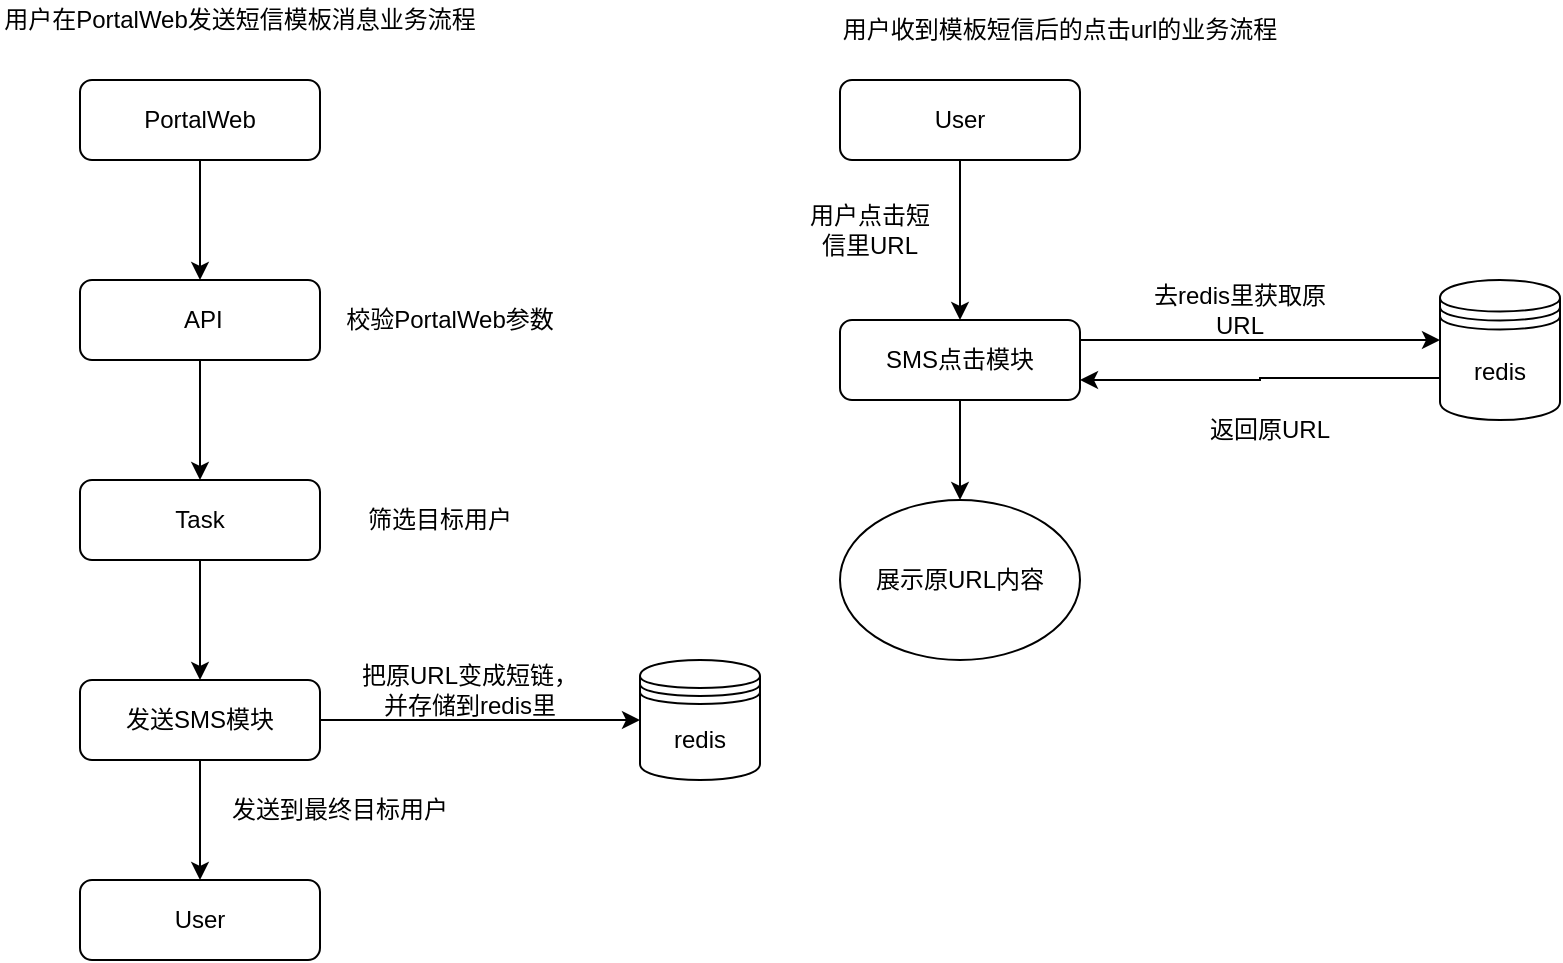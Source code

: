 <mxfile version="15.5.0" type="github">
  <diagram id="C5RBs43oDa-KdzZeNtuy" name="Page-1">
    <mxGraphModel dx="1422" dy="762" grid="1" gridSize="10" guides="1" tooltips="1" connect="1" arrows="1" fold="1" page="1" pageScale="1" pageWidth="827" pageHeight="1169" math="0" shadow="0">
      <root>
        <mxCell id="WIyWlLk6GJQsqaUBKTNV-0" />
        <mxCell id="WIyWlLk6GJQsqaUBKTNV-1" parent="WIyWlLk6GJQsqaUBKTNV-0" />
        <mxCell id="pxMcqOLsaKth9VVLzIER-1" style="edgeStyle=orthogonalEdgeStyle;rounded=0;orthogonalLoop=1;jettySize=auto;html=1;exitX=0.5;exitY=1;exitDx=0;exitDy=0;entryX=0.5;entryY=0;entryDx=0;entryDy=0;" edge="1" parent="WIyWlLk6GJQsqaUBKTNV-1" source="WIyWlLk6GJQsqaUBKTNV-3" target="WIyWlLk6GJQsqaUBKTNV-7">
          <mxGeometry relative="1" as="geometry" />
        </mxCell>
        <mxCell id="WIyWlLk6GJQsqaUBKTNV-3" value="PortalWeb" style="rounded=1;whiteSpace=wrap;html=1;fontSize=12;glass=0;strokeWidth=1;shadow=0;" parent="WIyWlLk6GJQsqaUBKTNV-1" vertex="1">
          <mxGeometry x="40" y="80" width="120" height="40" as="geometry" />
        </mxCell>
        <mxCell id="pxMcqOLsaKth9VVLzIER-0" style="edgeStyle=orthogonalEdgeStyle;rounded=0;orthogonalLoop=1;jettySize=auto;html=1;exitX=0.5;exitY=1;exitDx=0;exitDy=0;entryX=0.5;entryY=0;entryDx=0;entryDy=0;" edge="1" parent="WIyWlLk6GJQsqaUBKTNV-1" source="WIyWlLk6GJQsqaUBKTNV-7" target="WIyWlLk6GJQsqaUBKTNV-12">
          <mxGeometry relative="1" as="geometry" />
        </mxCell>
        <mxCell id="WIyWlLk6GJQsqaUBKTNV-7" value="&amp;nbsp;API" style="rounded=1;whiteSpace=wrap;html=1;fontSize=12;glass=0;strokeWidth=1;shadow=0;" parent="WIyWlLk6GJQsqaUBKTNV-1" vertex="1">
          <mxGeometry x="40" y="180" width="120" height="40" as="geometry" />
        </mxCell>
        <mxCell id="pxMcqOLsaKth9VVLzIER-5" style="edgeStyle=orthogonalEdgeStyle;rounded=0;orthogonalLoop=1;jettySize=auto;html=1;entryX=0;entryY=0.5;entryDx=0;entryDy=0;" edge="1" parent="WIyWlLk6GJQsqaUBKTNV-1" source="WIyWlLk6GJQsqaUBKTNV-11" target="pxMcqOLsaKth9VVLzIER-4">
          <mxGeometry relative="1" as="geometry" />
        </mxCell>
        <mxCell id="pxMcqOLsaKth9VVLzIER-7" style="edgeStyle=orthogonalEdgeStyle;rounded=0;orthogonalLoop=1;jettySize=auto;html=1;exitX=0.5;exitY=1;exitDx=0;exitDy=0;entryX=0.5;entryY=0;entryDx=0;entryDy=0;" edge="1" parent="WIyWlLk6GJQsqaUBKTNV-1" source="WIyWlLk6GJQsqaUBKTNV-11" target="pxMcqOLsaKth9VVLzIER-6">
          <mxGeometry relative="1" as="geometry" />
        </mxCell>
        <mxCell id="WIyWlLk6GJQsqaUBKTNV-11" value="发送SMS模块" style="rounded=1;whiteSpace=wrap;html=1;fontSize=12;glass=0;strokeWidth=1;shadow=0;" parent="WIyWlLk6GJQsqaUBKTNV-1" vertex="1">
          <mxGeometry x="40" y="380" width="120" height="40" as="geometry" />
        </mxCell>
        <mxCell id="pxMcqOLsaKth9VVLzIER-2" style="edgeStyle=orthogonalEdgeStyle;rounded=0;orthogonalLoop=1;jettySize=auto;html=1;exitX=0.5;exitY=1;exitDx=0;exitDy=0;" edge="1" parent="WIyWlLk6GJQsqaUBKTNV-1" source="WIyWlLk6GJQsqaUBKTNV-12" target="WIyWlLk6GJQsqaUBKTNV-11">
          <mxGeometry relative="1" as="geometry" />
        </mxCell>
        <mxCell id="WIyWlLk6GJQsqaUBKTNV-12" value="Task" style="rounded=1;whiteSpace=wrap;html=1;fontSize=12;glass=0;strokeWidth=1;shadow=0;" parent="WIyWlLk6GJQsqaUBKTNV-1" vertex="1">
          <mxGeometry x="40" y="280" width="120" height="40" as="geometry" />
        </mxCell>
        <mxCell id="pxMcqOLsaKth9VVLzIER-4" value="redis" style="shape=datastore;whiteSpace=wrap;html=1;" vertex="1" parent="WIyWlLk6GJQsqaUBKTNV-1">
          <mxGeometry x="320" y="370" width="60" height="60" as="geometry" />
        </mxCell>
        <mxCell id="pxMcqOLsaKth9VVLzIER-6" value="User" style="rounded=1;whiteSpace=wrap;html=1;fontSize=12;glass=0;strokeWidth=1;shadow=0;" vertex="1" parent="WIyWlLk6GJQsqaUBKTNV-1">
          <mxGeometry x="40" y="480" width="120" height="40" as="geometry" />
        </mxCell>
        <mxCell id="pxMcqOLsaKth9VVLzIER-10" style="edgeStyle=orthogonalEdgeStyle;rounded=0;orthogonalLoop=1;jettySize=auto;html=1;entryX=0.5;entryY=0;entryDx=0;entryDy=0;" edge="1" parent="WIyWlLk6GJQsqaUBKTNV-1" source="pxMcqOLsaKth9VVLzIER-8" target="pxMcqOLsaKth9VVLzIER-9">
          <mxGeometry relative="1" as="geometry" />
        </mxCell>
        <mxCell id="pxMcqOLsaKth9VVLzIER-8" value="User" style="rounded=1;whiteSpace=wrap;html=1;fontSize=12;glass=0;strokeWidth=1;shadow=0;" vertex="1" parent="WIyWlLk6GJQsqaUBKTNV-1">
          <mxGeometry x="420" y="80" width="120" height="40" as="geometry" />
        </mxCell>
        <mxCell id="pxMcqOLsaKth9VVLzIER-16" style="edgeStyle=orthogonalEdgeStyle;rounded=0;orthogonalLoop=1;jettySize=auto;html=1;exitX=1;exitY=0.25;exitDx=0;exitDy=0;" edge="1" parent="WIyWlLk6GJQsqaUBKTNV-1" source="pxMcqOLsaKth9VVLzIER-9">
          <mxGeometry relative="1" as="geometry">
            <mxPoint x="720" y="210" as="targetPoint" />
          </mxGeometry>
        </mxCell>
        <mxCell id="pxMcqOLsaKth9VVLzIER-32" style="edgeStyle=orthogonalEdgeStyle;rounded=0;orthogonalLoop=1;jettySize=auto;html=1;exitX=0.5;exitY=1;exitDx=0;exitDy=0;entryX=0.5;entryY=0;entryDx=0;entryDy=0;" edge="1" parent="WIyWlLk6GJQsqaUBKTNV-1" source="pxMcqOLsaKth9VVLzIER-9" target="pxMcqOLsaKth9VVLzIER-31">
          <mxGeometry relative="1" as="geometry" />
        </mxCell>
        <mxCell id="pxMcqOLsaKth9VVLzIER-9" value="SMS点击模块" style="rounded=1;whiteSpace=wrap;html=1;fontSize=12;glass=0;strokeWidth=1;shadow=0;" vertex="1" parent="WIyWlLk6GJQsqaUBKTNV-1">
          <mxGeometry x="420" y="200" width="120" height="40" as="geometry" />
        </mxCell>
        <mxCell id="pxMcqOLsaKth9VVLzIER-18" style="edgeStyle=orthogonalEdgeStyle;rounded=0;orthogonalLoop=1;jettySize=auto;html=1;exitX=0;exitY=0.7;exitDx=0;exitDy=0;entryX=1;entryY=0.75;entryDx=0;entryDy=0;" edge="1" parent="WIyWlLk6GJQsqaUBKTNV-1" source="pxMcqOLsaKth9VVLzIER-11" target="pxMcqOLsaKth9VVLzIER-9">
          <mxGeometry relative="1" as="geometry" />
        </mxCell>
        <mxCell id="pxMcqOLsaKth9VVLzIER-11" value="redis" style="shape=datastore;whiteSpace=wrap;html=1;" vertex="1" parent="WIyWlLk6GJQsqaUBKTNV-1">
          <mxGeometry x="720" y="180" width="60" height="70" as="geometry" />
        </mxCell>
        <mxCell id="pxMcqOLsaKth9VVLzIER-19" value="去redis里获取原URL" style="text;html=1;strokeColor=none;fillColor=none;align=center;verticalAlign=middle;whiteSpace=wrap;rounded=0;" vertex="1" parent="WIyWlLk6GJQsqaUBKTNV-1">
          <mxGeometry x="570" y="180" width="100" height="30" as="geometry" />
        </mxCell>
        <mxCell id="pxMcqOLsaKth9VVLzIER-20" value="用户在PortalWeb发送短信模板消息业务流程" style="text;html=1;strokeColor=none;fillColor=none;align=center;verticalAlign=middle;whiteSpace=wrap;rounded=0;" vertex="1" parent="WIyWlLk6GJQsqaUBKTNV-1">
          <mxGeometry y="40" width="240" height="20" as="geometry" />
        </mxCell>
        <mxCell id="pxMcqOLsaKth9VVLzIER-22" value="校验PortalWeb参数" style="text;html=1;strokeColor=none;fillColor=none;align=center;verticalAlign=middle;whiteSpace=wrap;rounded=0;" vertex="1" parent="WIyWlLk6GJQsqaUBKTNV-1">
          <mxGeometry x="170" y="185" width="110" height="30" as="geometry" />
        </mxCell>
        <mxCell id="pxMcqOLsaKth9VVLzIER-23" value="筛选目标用户" style="text;html=1;strokeColor=none;fillColor=none;align=center;verticalAlign=middle;whiteSpace=wrap;rounded=0;" vertex="1" parent="WIyWlLk6GJQsqaUBKTNV-1">
          <mxGeometry x="170" y="285" width="100" height="30" as="geometry" />
        </mxCell>
        <mxCell id="pxMcqOLsaKth9VVLzIER-24" value="把原URL变成短链，并存储到redis里" style="text;html=1;strokeColor=none;fillColor=none;align=center;verticalAlign=middle;whiteSpace=wrap;rounded=0;" vertex="1" parent="WIyWlLk6GJQsqaUBKTNV-1">
          <mxGeometry x="180" y="370" width="110" height="30" as="geometry" />
        </mxCell>
        <mxCell id="pxMcqOLsaKth9VVLzIER-25" value="发送到最终目标用户" style="text;html=1;strokeColor=none;fillColor=none;align=center;verticalAlign=middle;whiteSpace=wrap;rounded=0;" vertex="1" parent="WIyWlLk6GJQsqaUBKTNV-1">
          <mxGeometry x="110" y="430" width="120" height="30" as="geometry" />
        </mxCell>
        <mxCell id="pxMcqOLsaKth9VVLzIER-26" value="用户收到模板短信后的点击url的业务流程" style="text;html=1;strokeColor=none;fillColor=none;align=center;verticalAlign=middle;whiteSpace=wrap;rounded=0;" vertex="1" parent="WIyWlLk6GJQsqaUBKTNV-1">
          <mxGeometry x="420" y="40" width="220" height="30" as="geometry" />
        </mxCell>
        <mxCell id="pxMcqOLsaKth9VVLzIER-29" value="用户点击短信里URL" style="text;html=1;strokeColor=none;fillColor=none;align=center;verticalAlign=middle;whiteSpace=wrap;rounded=0;" vertex="1" parent="WIyWlLk6GJQsqaUBKTNV-1">
          <mxGeometry x="400" y="140" width="70" height="30" as="geometry" />
        </mxCell>
        <mxCell id="pxMcqOLsaKth9VVLzIER-30" value="返回原URL" style="text;html=1;strokeColor=none;fillColor=none;align=center;verticalAlign=middle;whiteSpace=wrap;rounded=0;" vertex="1" parent="WIyWlLk6GJQsqaUBKTNV-1">
          <mxGeometry x="590" y="240" width="90" height="30" as="geometry" />
        </mxCell>
        <mxCell id="pxMcqOLsaKth9VVLzIER-31" value="展示原URL内容" style="ellipse;whiteSpace=wrap;html=1;" vertex="1" parent="WIyWlLk6GJQsqaUBKTNV-1">
          <mxGeometry x="420" y="290" width="120" height="80" as="geometry" />
        </mxCell>
      </root>
    </mxGraphModel>
  </diagram>
</mxfile>
